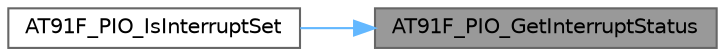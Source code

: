 digraph "AT91F_PIO_GetInterruptStatus"
{
 // LATEX_PDF_SIZE
  bgcolor="transparent";
  edge [fontname=Helvetica,fontsize=10,labelfontname=Helvetica,labelfontsize=10];
  node [fontname=Helvetica,fontsize=10,shape=box,height=0.2,width=0.4];
  rankdir="RL";
  Node1 [id="Node000001",label="AT91F_PIO_GetInterruptStatus",height=0.2,width=0.4,color="gray40", fillcolor="grey60", style="filled", fontcolor="black",tooltip="Return PIO Interrupt Status."];
  Node1 -> Node2 [id="edge2_Node000001_Node000002",dir="back",color="steelblue1",style="solid",tooltip=" "];
  Node2 [id="Node000002",label="AT91F_PIO_IsInterruptSet",height=0.2,width=0.4,color="grey40", fillcolor="white", style="filled",URL="$lib___a_t91_s_a_m7_x128_8h.html#a9c1e1c25e1f4e3f1f522f1362561768d",tooltip="Test if PIO Interrupt is Set."];
}
